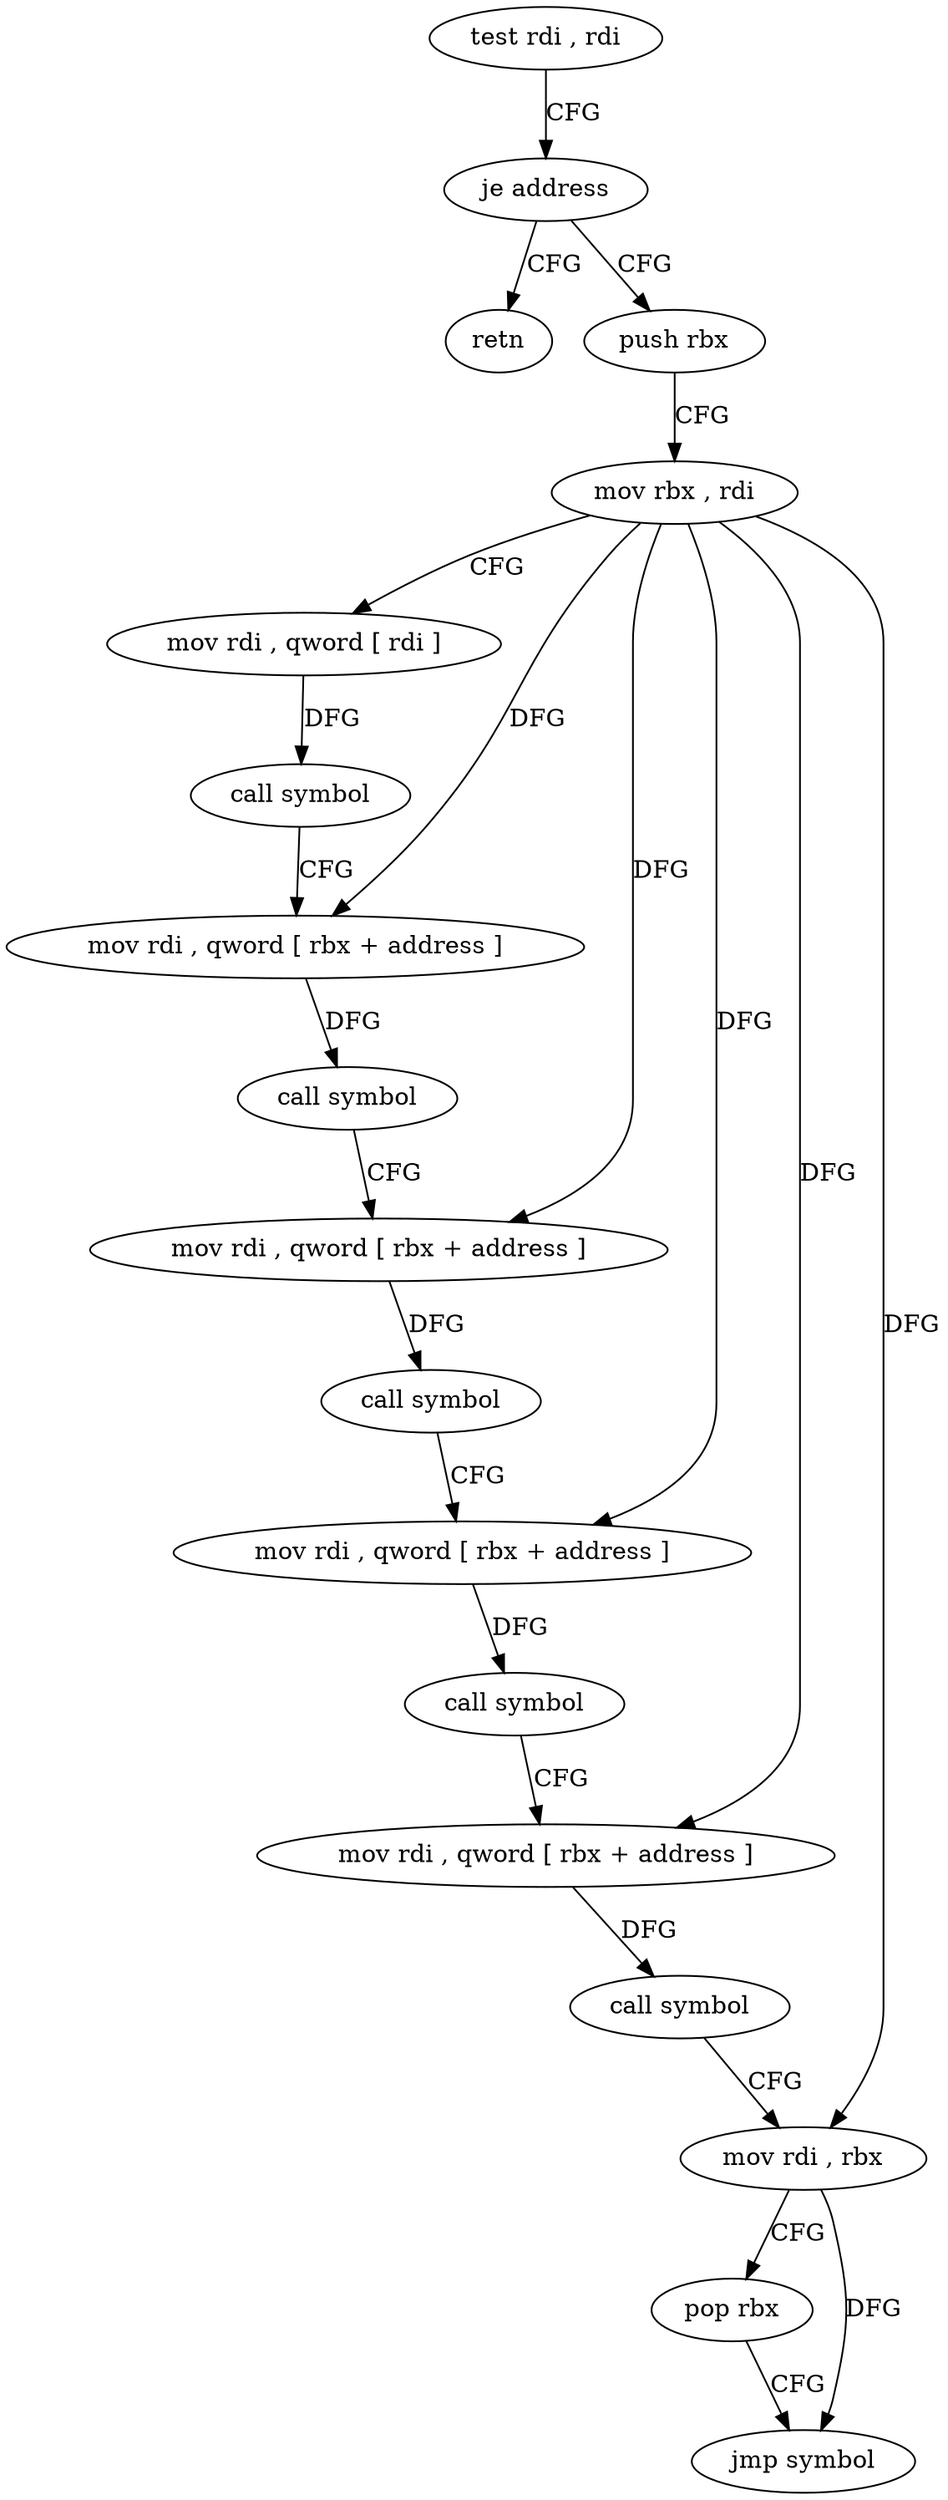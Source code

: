digraph "func" {
"79904" [label = "test rdi , rdi" ]
"79907" [label = "je address" ]
"79966" [label = "retn" ]
"79909" [label = "push rbx" ]
"79910" [label = "mov rbx , rdi" ]
"79913" [label = "mov rdi , qword [ rdi ]" ]
"79916" [label = "call symbol" ]
"79921" [label = "mov rdi , qword [ rbx + address ]" ]
"79925" [label = "call symbol" ]
"79930" [label = "mov rdi , qword [ rbx + address ]" ]
"79934" [label = "call symbol" ]
"79939" [label = "mov rdi , qword [ rbx + address ]" ]
"79943" [label = "call symbol" ]
"79948" [label = "mov rdi , qword [ rbx + address ]" ]
"79952" [label = "call symbol" ]
"79957" [label = "mov rdi , rbx" ]
"79960" [label = "pop rbx" ]
"79961" [label = "jmp symbol" ]
"79904" -> "79907" [ label = "CFG" ]
"79907" -> "79966" [ label = "CFG" ]
"79907" -> "79909" [ label = "CFG" ]
"79909" -> "79910" [ label = "CFG" ]
"79910" -> "79913" [ label = "CFG" ]
"79910" -> "79921" [ label = "DFG" ]
"79910" -> "79930" [ label = "DFG" ]
"79910" -> "79939" [ label = "DFG" ]
"79910" -> "79948" [ label = "DFG" ]
"79910" -> "79957" [ label = "DFG" ]
"79913" -> "79916" [ label = "DFG" ]
"79916" -> "79921" [ label = "CFG" ]
"79921" -> "79925" [ label = "DFG" ]
"79925" -> "79930" [ label = "CFG" ]
"79930" -> "79934" [ label = "DFG" ]
"79934" -> "79939" [ label = "CFG" ]
"79939" -> "79943" [ label = "DFG" ]
"79943" -> "79948" [ label = "CFG" ]
"79948" -> "79952" [ label = "DFG" ]
"79952" -> "79957" [ label = "CFG" ]
"79957" -> "79960" [ label = "CFG" ]
"79957" -> "79961" [ label = "DFG" ]
"79960" -> "79961" [ label = "CFG" ]
}
